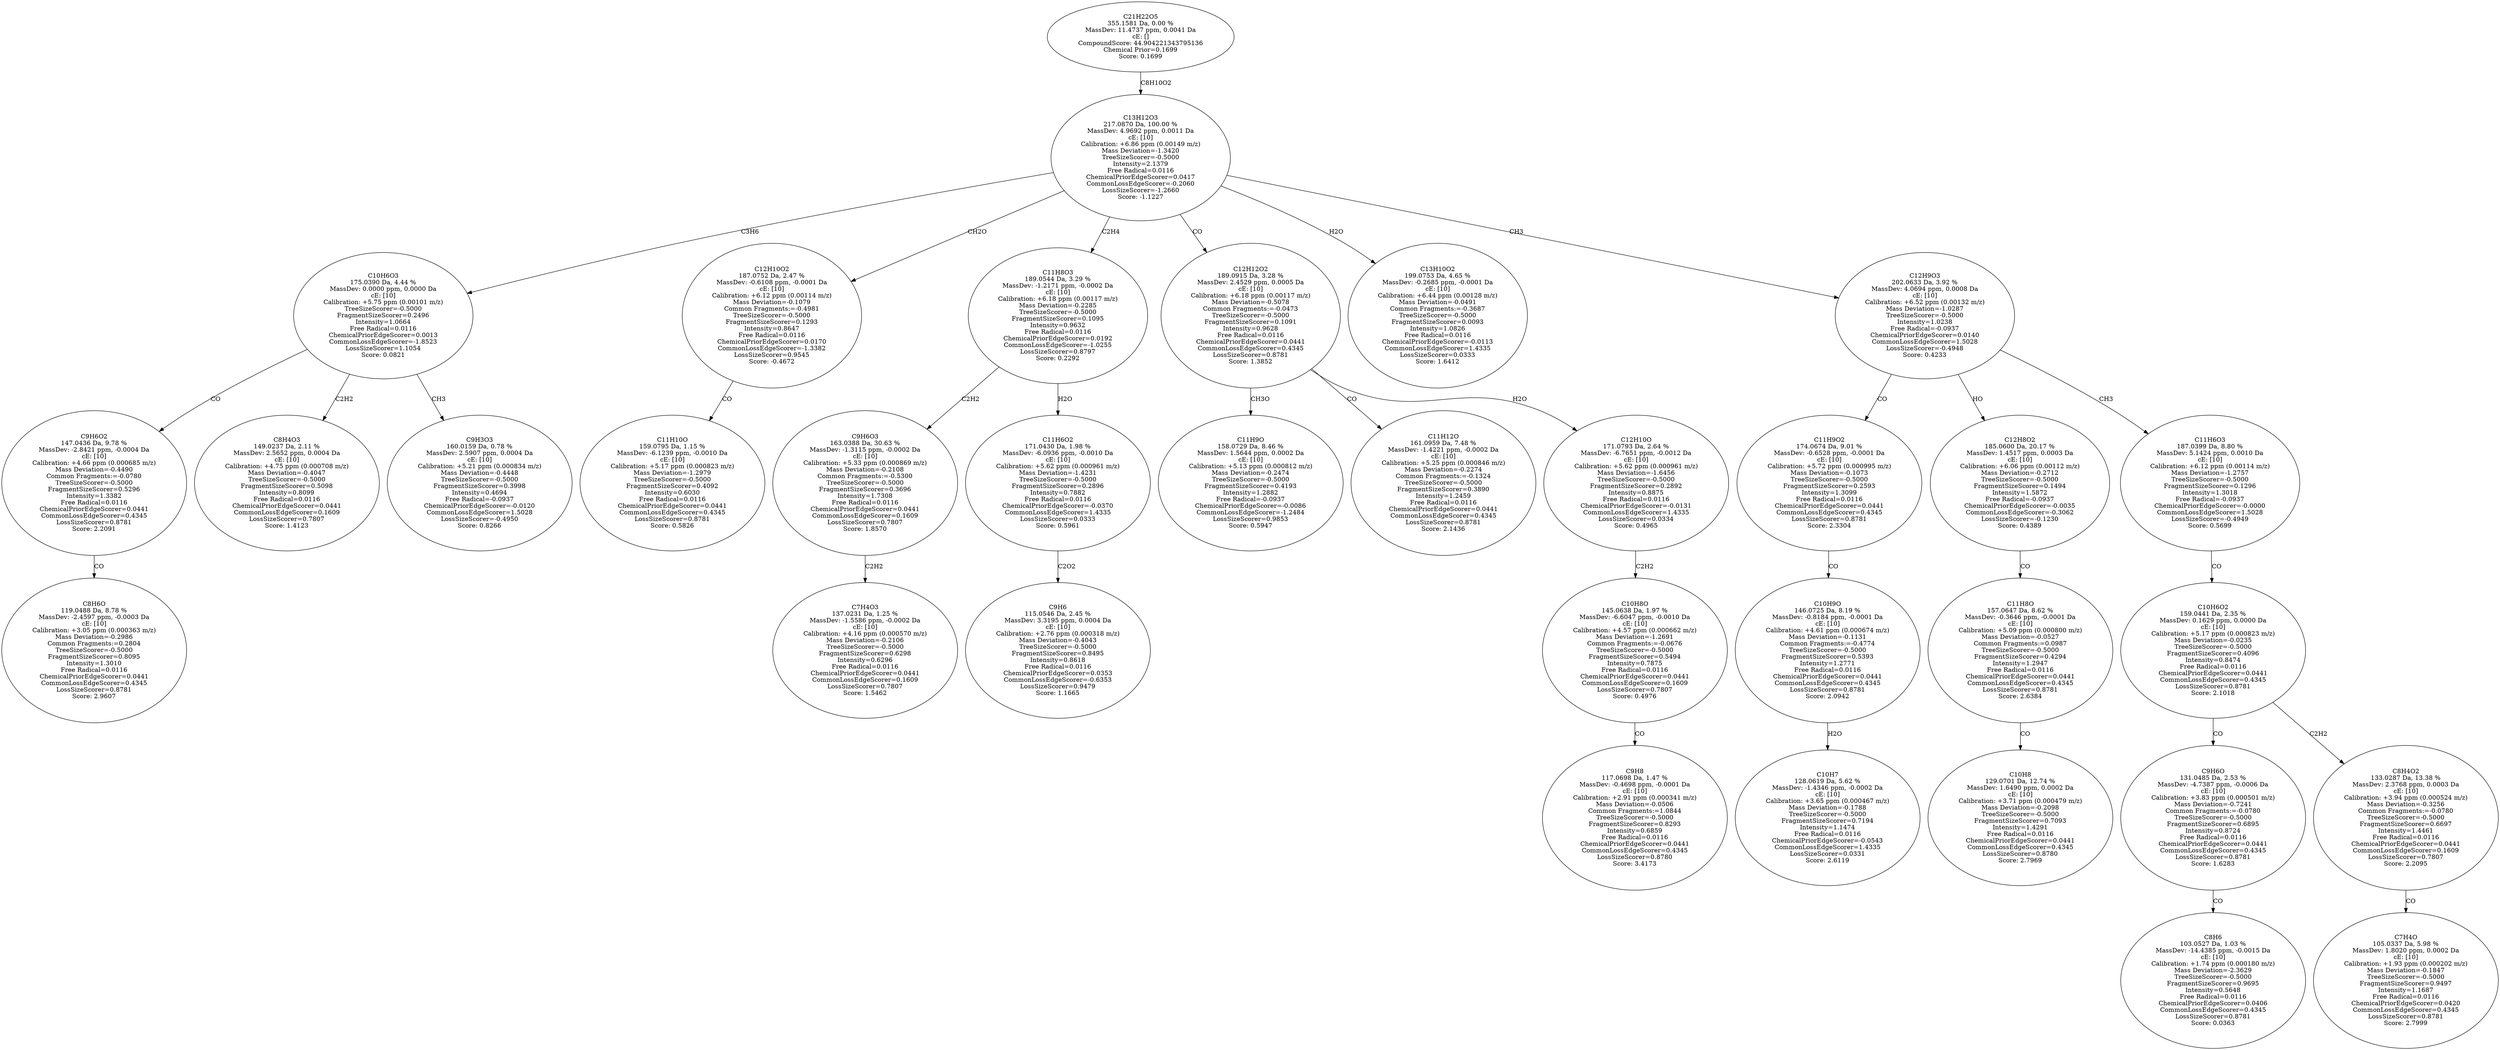 strict digraph {
v1 [label="C8H6O\n119.0488 Da, 8.78 %\nMassDev: -2.4597 ppm, -0.0003 Da\ncE: [10]\nCalibration: +3.05 ppm (0.000363 m/z)\nMass Deviation=-0.2986\nCommon Fragments:=0.2804\nTreeSizeScorer=-0.5000\nFragmentSizeScorer=0.8095\nIntensity=1.3010\nFree Radical=0.0116\nChemicalPriorEdgeScorer=0.0441\nCommonLossEdgeScorer=0.4345\nLossSizeScorer=0.8781\nScore: 2.9607"];
v2 [label="C9H6O2\n147.0436 Da, 9.78 %\nMassDev: -2.8421 ppm, -0.0004 Da\ncE: [10]\nCalibration: +4.66 ppm (0.000685 m/z)\nMass Deviation=-0.4490\nCommon Fragments:=-0.0780\nTreeSizeScorer=-0.5000\nFragmentSizeScorer=0.5296\nIntensity=1.3382\nFree Radical=0.0116\nChemicalPriorEdgeScorer=0.0441\nCommonLossEdgeScorer=0.4345\nLossSizeScorer=0.8781\nScore: 2.2091"];
v3 [label="C8H4O3\n149.0237 Da, 2.11 %\nMassDev: 2.5652 ppm, 0.0004 Da\ncE: [10]\nCalibration: +4.75 ppm (0.000708 m/z)\nMass Deviation=-0.4047\nTreeSizeScorer=-0.5000\nFragmentSizeScorer=0.5098\nIntensity=0.8099\nFree Radical=0.0116\nChemicalPriorEdgeScorer=0.0441\nCommonLossEdgeScorer=0.1609\nLossSizeScorer=0.7807\nScore: 1.4123"];
v4 [label="C9H3O3\n160.0159 Da, 0.78 %\nMassDev: 2.5907 ppm, 0.0004 Da\ncE: [10]\nCalibration: +5.21 ppm (0.000834 m/z)\nMass Deviation=-0.4448\nTreeSizeScorer=-0.5000\nFragmentSizeScorer=0.3998\nIntensity=0.4694\nFree Radical=-0.0937\nChemicalPriorEdgeScorer=-0.0120\nCommonLossEdgeScorer=1.5028\nLossSizeScorer=-0.4950\nScore: 0.8266"];
v5 [label="C10H6O3\n175.0390 Da, 4.44 %\nMassDev: 0.0000 ppm, 0.0000 Da\ncE: [10]\nCalibration: +5.75 ppm (0.00101 m/z)\nTreeSizeScorer=-0.5000\nFragmentSizeScorer=0.2496\nIntensity=1.0664\nFree Radical=0.0116\nChemicalPriorEdgeScorer=0.0013\nCommonLossEdgeScorer=-1.8523\nLossSizeScorer=1.1054\nScore: 0.0821"];
v6 [label="C11H10O\n159.0795 Da, 1.15 %\nMassDev: -6.1239 ppm, -0.0010 Da\ncE: [10]\nCalibration: +5.17 ppm (0.000823 m/z)\nMass Deviation=-1.2979\nTreeSizeScorer=-0.5000\nFragmentSizeScorer=0.4092\nIntensity=0.6030\nFree Radical=0.0116\nChemicalPriorEdgeScorer=0.0441\nCommonLossEdgeScorer=0.4345\nLossSizeScorer=0.8781\nScore: 0.5826"];
v7 [label="C12H10O2\n187.0752 Da, 2.47 %\nMassDev: -0.6108 ppm, -0.0001 Da\ncE: [10]\nCalibration: +6.12 ppm (0.00114 m/z)\nMass Deviation=-0.1079\nCommon Fragments:=-0.4981\nTreeSizeScorer=-0.5000\nFragmentSizeScorer=0.1293\nIntensity=0.8647\nFree Radical=0.0116\nChemicalPriorEdgeScorer=0.0170\nCommonLossEdgeScorer=-1.3382\nLossSizeScorer=0.9545\nScore: -0.4672"];
v8 [label="C7H4O3\n137.0231 Da, 1.25 %\nMassDev: -1.5586 ppm, -0.0002 Da\ncE: [10]\nCalibration: +4.16 ppm (0.000570 m/z)\nMass Deviation=-0.2106\nTreeSizeScorer=-0.5000\nFragmentSizeScorer=0.6298\nIntensity=0.6296\nFree Radical=0.0116\nChemicalPriorEdgeScorer=0.0441\nCommonLossEdgeScorer=0.1609\nLossSizeScorer=0.7807\nScore: 1.5462"];
v9 [label="C9H6O3\n163.0388 Da, 30.63 %\nMassDev: -1.3115 ppm, -0.0002 Da\ncE: [10]\nCalibration: +5.33 ppm (0.000869 m/z)\nMass Deviation=-0.2108\nCommon Fragments:=-0.5300\nTreeSizeScorer=-0.5000\nFragmentSizeScorer=0.3696\nIntensity=1.7308\nFree Radical=0.0116\nChemicalPriorEdgeScorer=0.0441\nCommonLossEdgeScorer=0.1609\nLossSizeScorer=0.7807\nScore: 1.8570"];
v10 [label="C9H6\n115.0546 Da, 2.45 %\nMassDev: 3.3195 ppm, 0.0004 Da\ncE: [10]\nCalibration: +2.76 ppm (0.000318 m/z)\nMass Deviation=-0.4043\nTreeSizeScorer=-0.5000\nFragmentSizeScorer=0.8495\nIntensity=0.8618\nFree Radical=0.0116\nChemicalPriorEdgeScorer=0.0353\nCommonLossEdgeScorer=-0.6353\nLossSizeScorer=0.9479\nScore: 1.1665"];
v11 [label="C11H6O2\n171.0430 Da, 1.98 %\nMassDev: -6.0936 ppm, -0.0010 Da\ncE: [10]\nCalibration: +5.62 ppm (0.000961 m/z)\nMass Deviation=-1.4231\nTreeSizeScorer=-0.5000\nFragmentSizeScorer=0.2896\nIntensity=0.7882\nFree Radical=0.0116\nChemicalPriorEdgeScorer=-0.0370\nCommonLossEdgeScorer=1.4335\nLossSizeScorer=0.0333\nScore: 0.5961"];
v12 [label="C11H8O3\n189.0544 Da, 3.29 %\nMassDev: -1.2171 ppm, -0.0002 Da\ncE: [10]\nCalibration: +6.18 ppm (0.00117 m/z)\nMass Deviation=-0.2285\nTreeSizeScorer=-0.5000\nFragmentSizeScorer=0.1095\nIntensity=0.9632\nFree Radical=0.0116\nChemicalPriorEdgeScorer=0.0192\nCommonLossEdgeScorer=-1.0255\nLossSizeScorer=0.8797\nScore: 0.2292"];
v13 [label="C11H9O\n158.0729 Da, 8.46 %\nMassDev: 1.5644 ppm, 0.0002 Da\ncE: [10]\nCalibration: +5.13 ppm (0.000812 m/z)\nMass Deviation=-0.2474\nTreeSizeScorer=-0.5000\nFragmentSizeScorer=0.4193\nIntensity=1.2882\nFree Radical=-0.0937\nChemicalPriorEdgeScorer=-0.0086\nCommonLossEdgeScorer=-1.2484\nLossSizeScorer=0.9853\nScore: 0.5947"];
v14 [label="C11H12O\n161.0959 Da, 7.48 %\nMassDev: -1.4221 ppm, -0.0002 Da\ncE: [10]\nCalibration: +5.25 ppm (0.000846 m/z)\nMass Deviation=-0.2274\nCommon Fragments:=-0.1324\nTreeSizeScorer=-0.5000\nFragmentSizeScorer=0.3890\nIntensity=1.2459\nFree Radical=0.0116\nChemicalPriorEdgeScorer=0.0441\nCommonLossEdgeScorer=0.4345\nLossSizeScorer=0.8781\nScore: 2.1436"];
v15 [label="C9H8\n117.0698 Da, 1.47 %\nMassDev: -0.4698 ppm, -0.0001 Da\ncE: [10]\nCalibration: +2.91 ppm (0.000341 m/z)\nMass Deviation=-0.0506\nCommon Fragments:=1.0844\nTreeSizeScorer=-0.5000\nFragmentSizeScorer=0.8293\nIntensity=0.6859\nFree Radical=0.0116\nChemicalPriorEdgeScorer=0.0441\nCommonLossEdgeScorer=0.4345\nLossSizeScorer=0.8780\nScore: 3.4173"];
v16 [label="C10H8O\n145.0638 Da, 1.97 %\nMassDev: -6.6047 ppm, -0.0010 Da\ncE: [10]\nCalibration: +4.57 ppm (0.000662 m/z)\nMass Deviation=-1.2691\nCommon Fragments:=-0.0676\nTreeSizeScorer=-0.5000\nFragmentSizeScorer=0.5494\nIntensity=0.7875\nFree Radical=0.0116\nChemicalPriorEdgeScorer=0.0441\nCommonLossEdgeScorer=0.1609\nLossSizeScorer=0.7807\nScore: 0.4976"];
v17 [label="C12H10O\n171.0793 Da, 2.64 %\nMassDev: -6.7651 ppm, -0.0012 Da\ncE: [10]\nCalibration: +5.62 ppm (0.000961 m/z)\nMass Deviation=-1.6456\nTreeSizeScorer=-0.5000\nFragmentSizeScorer=0.2892\nIntensity=0.8875\nFree Radical=0.0116\nChemicalPriorEdgeScorer=-0.0131\nCommonLossEdgeScorer=1.4335\nLossSizeScorer=0.0334\nScore: 0.4965"];
v18 [label="C12H12O2\n189.0915 Da, 3.28 %\nMassDev: 2.4529 ppm, 0.0005 Da\ncE: [10]\nCalibration: +6.18 ppm (0.00117 m/z)\nMass Deviation=-0.5078\nCommon Fragments:=-0.0473\nTreeSizeScorer=-0.5000\nFragmentSizeScorer=0.1091\nIntensity=0.9628\nFree Radical=0.0116\nChemicalPriorEdgeScorer=0.0441\nCommonLossEdgeScorer=0.4345\nLossSizeScorer=0.8781\nScore: 1.3852"];
v19 [label="C13H10O2\n199.0753 Da, 4.65 %\nMassDev: -0.2685 ppm, -0.0001 Da\ncE: [10]\nCalibration: +6.44 ppm (0.00128 m/z)\nMass Deviation=-0.0491\nCommon Fragments:=-0.3687\nTreeSizeScorer=-0.5000\nFragmentSizeScorer=0.0093\nIntensity=1.0826\nFree Radical=0.0116\nChemicalPriorEdgeScorer=-0.0113\nCommonLossEdgeScorer=1.4335\nLossSizeScorer=0.0333\nScore: 1.6412"];
v20 [label="C10H7\n128.0619 Da, 5.62 %\nMassDev: -1.4346 ppm, -0.0002 Da\ncE: [10]\nCalibration: +3.65 ppm (0.000467 m/z)\nMass Deviation=-0.1788\nTreeSizeScorer=-0.5000\nFragmentSizeScorer=0.7194\nIntensity=1.1474\nFree Radical=0.0116\nChemicalPriorEdgeScorer=-0.0543\nCommonLossEdgeScorer=1.4335\nLossSizeScorer=0.0331\nScore: 2.6119"];
v21 [label="C10H9O\n146.0725 Da, 8.19 %\nMassDev: -0.8184 ppm, -0.0001 Da\ncE: [10]\nCalibration: +4.61 ppm (0.000674 m/z)\nMass Deviation=-0.1131\nCommon Fragments:=-0.4774\nTreeSizeScorer=-0.5000\nFragmentSizeScorer=0.5393\nIntensity=1.2771\nFree Radical=0.0116\nChemicalPriorEdgeScorer=0.0441\nCommonLossEdgeScorer=0.4345\nLossSizeScorer=0.8781\nScore: 2.0942"];
v22 [label="C11H9O2\n174.0674 Da, 9.01 %\nMassDev: -0.6528 ppm, -0.0001 Da\ncE: [10]\nCalibration: +5.72 ppm (0.000995 m/z)\nMass Deviation=-0.1073\nTreeSizeScorer=-0.5000\nFragmentSizeScorer=0.2593\nIntensity=1.3099\nFree Radical=0.0116\nChemicalPriorEdgeScorer=0.0441\nCommonLossEdgeScorer=0.4345\nLossSizeScorer=0.8781\nScore: 2.3304"];
v23 [label="C10H8\n129.0701 Da, 12.74 %\nMassDev: 1.6490 ppm, 0.0002 Da\ncE: [10]\nCalibration: +3.71 ppm (0.000479 m/z)\nMass Deviation=-0.2098\nTreeSizeScorer=-0.5000\nFragmentSizeScorer=0.7093\nIntensity=1.4291\nFree Radical=0.0116\nChemicalPriorEdgeScorer=0.0441\nCommonLossEdgeScorer=0.4345\nLossSizeScorer=0.8780\nScore: 2.7969"];
v24 [label="C11H8O\n157.0647 Da, 8.62 %\nMassDev: -0.3646 ppm, -0.0001 Da\ncE: [10]\nCalibration: +5.09 ppm (0.000800 m/z)\nMass Deviation=-0.0527\nCommon Fragments:=0.0987\nTreeSizeScorer=-0.5000\nFragmentSizeScorer=0.4294\nIntensity=1.2947\nFree Radical=0.0116\nChemicalPriorEdgeScorer=0.0441\nCommonLossEdgeScorer=0.4345\nLossSizeScorer=0.8781\nScore: 2.6384"];
v25 [label="C12H8O2\n185.0600 Da, 20.17 %\nMassDev: 1.4517 ppm, 0.0003 Da\ncE: [10]\nCalibration: +6.06 ppm (0.00112 m/z)\nMass Deviation=-0.2712\nTreeSizeScorer=-0.5000\nFragmentSizeScorer=0.1494\nIntensity=1.5872\nFree Radical=-0.0937\nChemicalPriorEdgeScorer=-0.0035\nCommonLossEdgeScorer=-0.3062\nLossSizeScorer=-0.1230\nScore: 0.4389"];
v26 [label="C8H6\n103.0527 Da, 1.03 %\nMassDev: -14.4385 ppm, -0.0015 Da\ncE: [10]\nCalibration: +1.74 ppm (0.000180 m/z)\nMass Deviation=-2.3629\nTreeSizeScorer=-0.5000\nFragmentSizeScorer=0.9695\nIntensity=0.5648\nFree Radical=0.0116\nChemicalPriorEdgeScorer=0.0406\nCommonLossEdgeScorer=0.4345\nLossSizeScorer=0.8781\nScore: 0.0363"];
v27 [label="C9H6O\n131.0485 Da, 2.53 %\nMassDev: -4.7387 ppm, -0.0006 Da\ncE: [10]\nCalibration: +3.83 ppm (0.000501 m/z)\nMass Deviation=-0.7241\nCommon Fragments:=-0.0780\nTreeSizeScorer=-0.5000\nFragmentSizeScorer=0.6895\nIntensity=0.8724\nFree Radical=0.0116\nChemicalPriorEdgeScorer=0.0441\nCommonLossEdgeScorer=0.4345\nLossSizeScorer=0.8781\nScore: 1.6283"];
v28 [label="C7H4O\n105.0337 Da, 5.98 %\nMassDev: 1.8020 ppm, 0.0002 Da\ncE: [10]\nCalibration: +1.93 ppm (0.000202 m/z)\nMass Deviation=-0.1847\nTreeSizeScorer=-0.5000\nFragmentSizeScorer=0.9497\nIntensity=1.1687\nFree Radical=0.0116\nChemicalPriorEdgeScorer=0.0420\nCommonLossEdgeScorer=0.4345\nLossSizeScorer=0.8781\nScore: 2.7999"];
v29 [label="C8H4O2\n133.0287 Da, 13.38 %\nMassDev: 2.3768 ppm, 0.0003 Da\ncE: [10]\nCalibration: +3.94 ppm (0.000524 m/z)\nMass Deviation=-0.3256\nCommon Fragments:=-0.0780\nTreeSizeScorer=-0.5000\nFragmentSizeScorer=0.6697\nIntensity=1.4461\nFree Radical=0.0116\nChemicalPriorEdgeScorer=0.0441\nCommonLossEdgeScorer=0.1609\nLossSizeScorer=0.7807\nScore: 2.2095"];
v30 [label="C10H6O2\n159.0441 Da, 2.35 %\nMassDev: 0.1629 ppm, 0.0000 Da\ncE: [10]\nCalibration: +5.17 ppm (0.000823 m/z)\nMass Deviation=-0.0235\nTreeSizeScorer=-0.5000\nFragmentSizeScorer=0.4096\nIntensity=0.8474\nFree Radical=0.0116\nChemicalPriorEdgeScorer=0.0441\nCommonLossEdgeScorer=0.4345\nLossSizeScorer=0.8781\nScore: 2.1018"];
v31 [label="C11H6O3\n187.0399 Da, 8.80 %\nMassDev: 5.1424 ppm, 0.0010 Da\ncE: [10]\nCalibration: +6.12 ppm (0.00114 m/z)\nMass Deviation=-1.2757\nTreeSizeScorer=-0.5000\nFragmentSizeScorer=0.1296\nIntensity=1.3018\nFree Radical=-0.0937\nChemicalPriorEdgeScorer=-0.0000\nCommonLossEdgeScorer=1.5028\nLossSizeScorer=-0.4949\nScore: 0.5699"];
v32 [label="C12H9O3\n202.0633 Da, 3.92 %\nMassDev: 4.0694 ppm, 0.0008 Da\ncE: [10]\nCalibration: +6.52 ppm (0.00132 m/z)\nMass Deviation=-1.0287\nTreeSizeScorer=-0.5000\nIntensity=1.0238\nFree Radical=-0.0937\nChemicalPriorEdgeScorer=0.0140\nCommonLossEdgeScorer=1.5028\nLossSizeScorer=-0.4948\nScore: 0.4233"];
v33 [label="C13H12O3\n217.0870 Da, 100.00 %\nMassDev: 4.9692 ppm, 0.0011 Da\ncE: [10]\nCalibration: +6.86 ppm (0.00149 m/z)\nMass Deviation=-1.3420\nTreeSizeScorer=-0.5000\nIntensity=2.1379\nFree Radical=0.0116\nChemicalPriorEdgeScorer=0.0417\nCommonLossEdgeScorer=-0.2060\nLossSizeScorer=-1.2660\nScore: -1.1227"];
v34 [label="C21H22O5\n355.1581 Da, 0.00 %\nMassDev: 11.4737 ppm, 0.0041 Da\ncE: []\nCompoundScore: 44.904221343795136\nChemical Prior=0.1699\nScore: 0.1699"];
v2 -> v1 [label="CO"];
v5 -> v2 [label="CO"];
v5 -> v3 [label="C2H2"];
v5 -> v4 [label="CH3"];
v33 -> v5 [label="C3H6"];
v7 -> v6 [label="CO"];
v33 -> v7 [label="CH2O"];
v9 -> v8 [label="C2H2"];
v12 -> v9 [label="C2H2"];
v11 -> v10 [label="C2O2"];
v12 -> v11 [label="H2O"];
v33 -> v12 [label="C2H4"];
v18 -> v13 [label="CH3O"];
v18 -> v14 [label="CO"];
v16 -> v15 [label="CO"];
v17 -> v16 [label="C2H2"];
v18 -> v17 [label="H2O"];
v33 -> v18 [label="CO"];
v33 -> v19 [label="H2O"];
v21 -> v20 [label="H2O"];
v22 -> v21 [label="CO"];
v32 -> v22 [label="CO"];
v24 -> v23 [label="CO"];
v25 -> v24 [label="CO"];
v32 -> v25 [label="HO"];
v27 -> v26 [label="CO"];
v30 -> v27 [label="CO"];
v29 -> v28 [label="CO"];
v30 -> v29 [label="C2H2"];
v31 -> v30 [label="CO"];
v32 -> v31 [label="CH3"];
v33 -> v32 [label="CH3"];
v34 -> v33 [label="C8H10O2"];
}